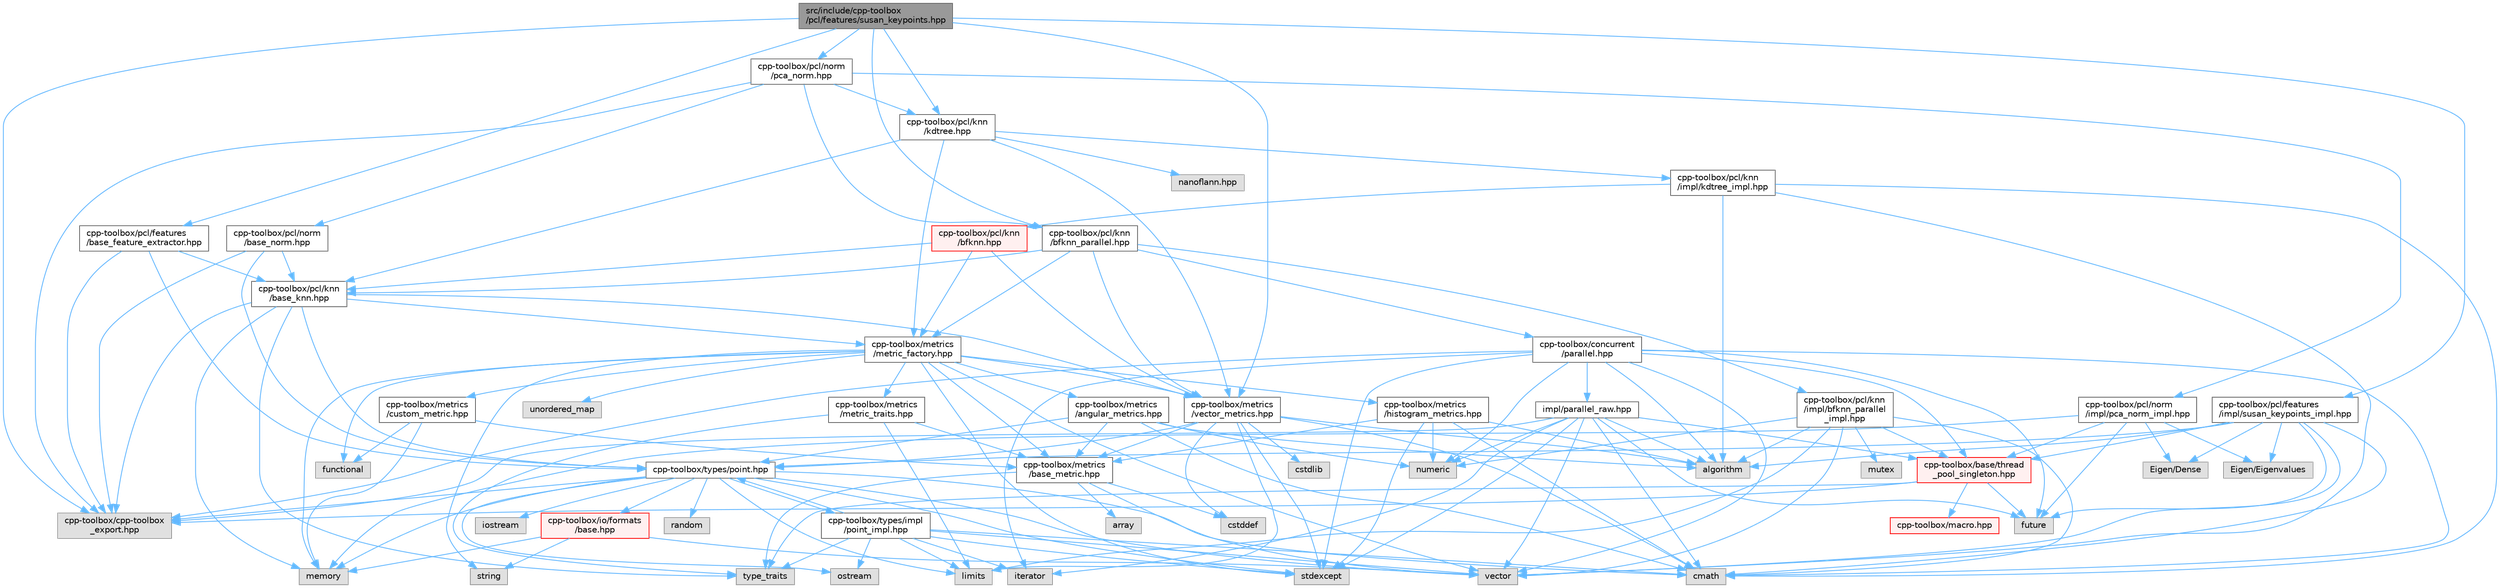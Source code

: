 digraph "src/include/cpp-toolbox/pcl/features/susan_keypoints.hpp"
{
 // LATEX_PDF_SIZE
  bgcolor="transparent";
  edge [fontname=Helvetica,fontsize=10,labelfontname=Helvetica,labelfontsize=10];
  node [fontname=Helvetica,fontsize=10,shape=box,height=0.2,width=0.4];
  Node1 [id="Node000001",label="src/include/cpp-toolbox\l/pcl/features/susan_keypoints.hpp",height=0.2,width=0.4,color="gray40", fillcolor="grey60", style="filled", fontcolor="black",tooltip=" "];
  Node1 -> Node2 [id="edge1_Node000001_Node000002",color="steelblue1",style="solid",tooltip=" "];
  Node2 [id="Node000002",label="cpp-toolbox/cpp-toolbox\l_export.hpp",height=0.2,width=0.4,color="grey60", fillcolor="#E0E0E0", style="filled",tooltip=" "];
  Node1 -> Node3 [id="edge2_Node000001_Node000003",color="steelblue1",style="solid",tooltip=" "];
  Node3 [id="Node000003",label="cpp-toolbox/pcl/features\l/base_feature_extractor.hpp",height=0.2,width=0.4,color="grey40", fillcolor="white", style="filled",URL="$base__feature__extractor_8hpp.html",tooltip=" "];
  Node3 -> Node2 [id="edge3_Node000003_Node000002",color="steelblue1",style="solid",tooltip=" "];
  Node3 -> Node4 [id="edge4_Node000003_Node000004",color="steelblue1",style="solid",tooltip=" "];
  Node4 [id="Node000004",label="cpp-toolbox/pcl/knn\l/base_knn.hpp",height=0.2,width=0.4,color="grey40", fillcolor="white", style="filled",URL="$base__knn_8hpp.html",tooltip=" "];
  Node4 -> Node5 [id="edge5_Node000004_Node000005",color="steelblue1",style="solid",tooltip=" "];
  Node5 [id="Node000005",label="memory",height=0.2,width=0.4,color="grey60", fillcolor="#E0E0E0", style="filled",tooltip=" "];
  Node4 -> Node6 [id="edge6_Node000004_Node000006",color="steelblue1",style="solid",tooltip=" "];
  Node6 [id="Node000006",label="type_traits",height=0.2,width=0.4,color="grey60", fillcolor="#E0E0E0", style="filled",tooltip=" "];
  Node4 -> Node2 [id="edge7_Node000004_Node000002",color="steelblue1",style="solid",tooltip=" "];
  Node4 -> Node7 [id="edge8_Node000004_Node000007",color="steelblue1",style="solid",tooltip=" "];
  Node7 [id="Node000007",label="cpp-toolbox/types/point.hpp",height=0.2,width=0.4,color="grey40", fillcolor="white", style="filled",URL="$point_8hpp.html",tooltip=" "];
  Node7 -> Node8 [id="edge9_Node000007_Node000008",color="steelblue1",style="solid",tooltip=" "];
  Node8 [id="Node000008",label="cmath",height=0.2,width=0.4,color="grey60", fillcolor="#E0E0E0", style="filled",tooltip=" "];
  Node7 -> Node9 [id="edge10_Node000007_Node000009",color="steelblue1",style="solid",tooltip=" "];
  Node9 [id="Node000009",label="iostream",height=0.2,width=0.4,color="grey60", fillcolor="#E0E0E0", style="filled",tooltip=" "];
  Node7 -> Node10 [id="edge11_Node000007_Node000010",color="steelblue1",style="solid",tooltip=" "];
  Node10 [id="Node000010",label="limits",height=0.2,width=0.4,color="grey60", fillcolor="#E0E0E0", style="filled",tooltip=" "];
  Node7 -> Node5 [id="edge12_Node000007_Node000005",color="steelblue1",style="solid",tooltip=" "];
  Node7 -> Node11 [id="edge13_Node000007_Node000011",color="steelblue1",style="solid",tooltip=" "];
  Node11 [id="Node000011",label="ostream",height=0.2,width=0.4,color="grey60", fillcolor="#E0E0E0", style="filled",tooltip=" "];
  Node7 -> Node12 [id="edge14_Node000007_Node000012",color="steelblue1",style="solid",tooltip=" "];
  Node12 [id="Node000012",label="random",height=0.2,width=0.4,color="grey60", fillcolor="#E0E0E0", style="filled",tooltip=" "];
  Node7 -> Node13 [id="edge15_Node000007_Node000013",color="steelblue1",style="solid",tooltip=" "];
  Node13 [id="Node000013",label="stdexcept",height=0.2,width=0.4,color="grey60", fillcolor="#E0E0E0", style="filled",tooltip=" "];
  Node7 -> Node14 [id="edge16_Node000007_Node000014",color="steelblue1",style="solid",tooltip=" "];
  Node14 [id="Node000014",label="vector",height=0.2,width=0.4,color="grey60", fillcolor="#E0E0E0", style="filled",tooltip=" "];
  Node7 -> Node2 [id="edge17_Node000007_Node000002",color="steelblue1",style="solid",tooltip=" "];
  Node7 -> Node15 [id="edge18_Node000007_Node000015",color="steelblue1",style="solid",tooltip=" "];
  Node15 [id="Node000015",label="cpp-toolbox/io/formats\l/base.hpp",height=0.2,width=0.4,color="red", fillcolor="#FFF0F0", style="filled",URL="$io_2formats_2base_8hpp.html",tooltip=" "];
  Node15 -> Node5 [id="edge19_Node000015_Node000005",color="steelblue1",style="solid",tooltip=" "];
  Node15 -> Node16 [id="edge20_Node000015_Node000016",color="steelblue1",style="solid",tooltip=" "];
  Node16 [id="Node000016",label="string",height=0.2,width=0.4,color="grey60", fillcolor="#E0E0E0", style="filled",tooltip=" "];
  Node15 -> Node14 [id="edge21_Node000015_Node000014",color="steelblue1",style="solid",tooltip=" "];
  Node7 -> Node25 [id="edge22_Node000007_Node000025",color="steelblue1",style="solid",tooltip=" "];
  Node25 [id="Node000025",label="cpp-toolbox/types/impl\l/point_impl.hpp",height=0.2,width=0.4,color="grey40", fillcolor="white", style="filled",URL="$point__impl_8hpp.html",tooltip=" "];
  Node25 -> Node8 [id="edge23_Node000025_Node000008",color="steelblue1",style="solid",tooltip=" "];
  Node25 -> Node26 [id="edge24_Node000025_Node000026",color="steelblue1",style="solid",tooltip=" "];
  Node26 [id="Node000026",label="iterator",height=0.2,width=0.4,color="grey60", fillcolor="#E0E0E0", style="filled",tooltip=" "];
  Node25 -> Node10 [id="edge25_Node000025_Node000010",color="steelblue1",style="solid",tooltip=" "];
  Node25 -> Node11 [id="edge26_Node000025_Node000011",color="steelblue1",style="solid",tooltip=" "];
  Node25 -> Node13 [id="edge27_Node000025_Node000013",color="steelblue1",style="solid",tooltip=" "];
  Node25 -> Node6 [id="edge28_Node000025_Node000006",color="steelblue1",style="solid",tooltip=" "];
  Node25 -> Node14 [id="edge29_Node000025_Node000014",color="steelblue1",style="solid",tooltip=" "];
  Node25 -> Node7 [id="edge30_Node000025_Node000007",color="steelblue1",style="solid",tooltip=" "];
  Node4 -> Node27 [id="edge31_Node000004_Node000027",color="steelblue1",style="solid",tooltip=" "];
  Node27 [id="Node000027",label="cpp-toolbox/metrics\l/vector_metrics.hpp",height=0.2,width=0.4,color="grey40", fillcolor="white", style="filled",URL="$vector__metrics_8hpp.html",tooltip=" "];
  Node27 -> Node28 [id="edge32_Node000027_Node000028",color="steelblue1",style="solid",tooltip=" "];
  Node28 [id="Node000028",label="algorithm",height=0.2,width=0.4,color="grey60", fillcolor="#E0E0E0", style="filled",tooltip=" "];
  Node27 -> Node8 [id="edge33_Node000027_Node000008",color="steelblue1",style="solid",tooltip=" "];
  Node27 -> Node29 [id="edge34_Node000027_Node000029",color="steelblue1",style="solid",tooltip=" "];
  Node29 [id="Node000029",label="cstddef",height=0.2,width=0.4,color="grey60", fillcolor="#E0E0E0", style="filled",tooltip=" "];
  Node27 -> Node30 [id="edge35_Node000027_Node000030",color="steelblue1",style="solid",tooltip=" "];
  Node30 [id="Node000030",label="cstdlib",height=0.2,width=0.4,color="grey60", fillcolor="#E0E0E0", style="filled",tooltip=" "];
  Node27 -> Node10 [id="edge36_Node000027_Node000010",color="steelblue1",style="solid",tooltip=" "];
  Node27 -> Node13 [id="edge37_Node000027_Node000013",color="steelblue1",style="solid",tooltip=" "];
  Node27 -> Node31 [id="edge38_Node000027_Node000031",color="steelblue1",style="solid",tooltip=" "];
  Node31 [id="Node000031",label="cpp-toolbox/metrics\l/base_metric.hpp",height=0.2,width=0.4,color="grey40", fillcolor="white", style="filled",URL="$base__metric_8hpp.html",tooltip=" "];
  Node31 -> Node29 [id="edge39_Node000031_Node000029",color="steelblue1",style="solid",tooltip=" "];
  Node31 -> Node14 [id="edge40_Node000031_Node000014",color="steelblue1",style="solid",tooltip=" "];
  Node31 -> Node32 [id="edge41_Node000031_Node000032",color="steelblue1",style="solid",tooltip=" "];
  Node32 [id="Node000032",label="array",height=0.2,width=0.4,color="grey60", fillcolor="#E0E0E0", style="filled",tooltip=" "];
  Node31 -> Node6 [id="edge42_Node000031_Node000006",color="steelblue1",style="solid",tooltip=" "];
  Node27 -> Node7 [id="edge43_Node000027_Node000007",color="steelblue1",style="solid",tooltip=" "];
  Node4 -> Node33 [id="edge44_Node000004_Node000033",color="steelblue1",style="solid",tooltip=" "];
  Node33 [id="Node000033",label="cpp-toolbox/metrics\l/metric_factory.hpp",height=0.2,width=0.4,color="grey40", fillcolor="white", style="filled",URL="$metric__factory_8hpp.html",tooltip=" "];
  Node33 -> Node5 [id="edge45_Node000033_Node000005",color="steelblue1",style="solid",tooltip=" "];
  Node33 -> Node16 [id="edge46_Node000033_Node000016",color="steelblue1",style="solid",tooltip=" "];
  Node33 -> Node34 [id="edge47_Node000033_Node000034",color="steelblue1",style="solid",tooltip=" "];
  Node34 [id="Node000034",label="unordered_map",height=0.2,width=0.4,color="grey60", fillcolor="#E0E0E0", style="filled",tooltip=" "];
  Node33 -> Node19 [id="edge48_Node000033_Node000019",color="steelblue1",style="solid",tooltip=" "];
  Node19 [id="Node000019",label="functional",height=0.2,width=0.4,color="grey60", fillcolor="#E0E0E0", style="filled",tooltip=" "];
  Node33 -> Node13 [id="edge49_Node000033_Node000013",color="steelblue1",style="solid",tooltip=" "];
  Node33 -> Node14 [id="edge50_Node000033_Node000014",color="steelblue1",style="solid",tooltip=" "];
  Node33 -> Node31 [id="edge51_Node000033_Node000031",color="steelblue1",style="solid",tooltip=" "];
  Node33 -> Node35 [id="edge52_Node000033_Node000035",color="steelblue1",style="solid",tooltip=" "];
  Node35 [id="Node000035",label="cpp-toolbox/metrics\l/metric_traits.hpp",height=0.2,width=0.4,color="grey40", fillcolor="white", style="filled",URL="$metric__traits_8hpp.html",tooltip=" "];
  Node35 -> Node6 [id="edge53_Node000035_Node000006",color="steelblue1",style="solid",tooltip=" "];
  Node35 -> Node10 [id="edge54_Node000035_Node000010",color="steelblue1",style="solid",tooltip=" "];
  Node35 -> Node31 [id="edge55_Node000035_Node000031",color="steelblue1",style="solid",tooltip=" "];
  Node33 -> Node27 [id="edge56_Node000033_Node000027",color="steelblue1",style="solid",tooltip=" "];
  Node33 -> Node36 [id="edge57_Node000033_Node000036",color="steelblue1",style="solid",tooltip=" "];
  Node36 [id="Node000036",label="cpp-toolbox/metrics\l/histogram_metrics.hpp",height=0.2,width=0.4,color="grey40", fillcolor="white", style="filled",URL="$histogram__metrics_8hpp.html",tooltip=" "];
  Node36 -> Node28 [id="edge58_Node000036_Node000028",color="steelblue1",style="solid",tooltip=" "];
  Node36 -> Node8 [id="edge59_Node000036_Node000008",color="steelblue1",style="solid",tooltip=" "];
  Node36 -> Node37 [id="edge60_Node000036_Node000037",color="steelblue1",style="solid",tooltip=" "];
  Node37 [id="Node000037",label="numeric",height=0.2,width=0.4,color="grey60", fillcolor="#E0E0E0", style="filled",tooltip=" "];
  Node36 -> Node13 [id="edge61_Node000036_Node000013",color="steelblue1",style="solid",tooltip=" "];
  Node36 -> Node31 [id="edge62_Node000036_Node000031",color="steelblue1",style="solid",tooltip=" "];
  Node33 -> Node38 [id="edge63_Node000033_Node000038",color="steelblue1",style="solid",tooltip=" "];
  Node38 [id="Node000038",label="cpp-toolbox/metrics\l/angular_metrics.hpp",height=0.2,width=0.4,color="grey40", fillcolor="white", style="filled",URL="$angular__metrics_8hpp.html",tooltip=" "];
  Node38 -> Node28 [id="edge64_Node000038_Node000028",color="steelblue1",style="solid",tooltip=" "];
  Node38 -> Node8 [id="edge65_Node000038_Node000008",color="steelblue1",style="solid",tooltip=" "];
  Node38 -> Node37 [id="edge66_Node000038_Node000037",color="steelblue1",style="solid",tooltip=" "];
  Node38 -> Node31 [id="edge67_Node000038_Node000031",color="steelblue1",style="solid",tooltip=" "];
  Node38 -> Node7 [id="edge68_Node000038_Node000007",color="steelblue1",style="solid",tooltip=" "];
  Node33 -> Node39 [id="edge69_Node000033_Node000039",color="steelblue1",style="solid",tooltip=" "];
  Node39 [id="Node000039",label="cpp-toolbox/metrics\l/custom_metric.hpp",height=0.2,width=0.4,color="grey40", fillcolor="white", style="filled",URL="$custom__metric_8hpp.html",tooltip=" "];
  Node39 -> Node19 [id="edge70_Node000039_Node000019",color="steelblue1",style="solid",tooltip=" "];
  Node39 -> Node5 [id="edge71_Node000039_Node000005",color="steelblue1",style="solid",tooltip=" "];
  Node39 -> Node31 [id="edge72_Node000039_Node000031",color="steelblue1",style="solid",tooltip=" "];
  Node3 -> Node7 [id="edge73_Node000003_Node000007",color="steelblue1",style="solid",tooltip=" "];
  Node1 -> Node40 [id="edge74_Node000001_Node000040",color="steelblue1",style="solid",tooltip=" "];
  Node40 [id="Node000040",label="cpp-toolbox/pcl/norm\l/pca_norm.hpp",height=0.2,width=0.4,color="grey40", fillcolor="white", style="filled",URL="$pca__norm_8hpp.html",tooltip=" "];
  Node40 -> Node2 [id="edge75_Node000040_Node000002",color="steelblue1",style="solid",tooltip=" "];
  Node40 -> Node41 [id="edge76_Node000040_Node000041",color="steelblue1",style="solid",tooltip=" "];
  Node41 [id="Node000041",label="cpp-toolbox/pcl/knn\l/bfknn_parallel.hpp",height=0.2,width=0.4,color="grey40", fillcolor="white", style="filled",URL="$bfknn__parallel_8hpp.html",tooltip=" "];
  Node41 -> Node42 [id="edge77_Node000041_Node000042",color="steelblue1",style="solid",tooltip=" "];
  Node42 [id="Node000042",label="cpp-toolbox/concurrent\l/parallel.hpp",height=0.2,width=0.4,color="grey40", fillcolor="white", style="filled",URL="$parallel_8hpp.html",tooltip=" "];
  Node42 -> Node28 [id="edge78_Node000042_Node000028",color="steelblue1",style="solid",tooltip=" "];
  Node42 -> Node8 [id="edge79_Node000042_Node000008",color="steelblue1",style="solid",tooltip=" "];
  Node42 -> Node43 [id="edge80_Node000042_Node000043",color="steelblue1",style="solid",tooltip=" "];
  Node43 [id="Node000043",label="future",height=0.2,width=0.4,color="grey60", fillcolor="#E0E0E0", style="filled",tooltip=" "];
  Node42 -> Node26 [id="edge81_Node000042_Node000026",color="steelblue1",style="solid",tooltip=" "];
  Node42 -> Node37 [id="edge82_Node000042_Node000037",color="steelblue1",style="solid",tooltip=" "];
  Node42 -> Node13 [id="edge83_Node000042_Node000013",color="steelblue1",style="solid",tooltip=" "];
  Node42 -> Node14 [id="edge84_Node000042_Node000014",color="steelblue1",style="solid",tooltip=" "];
  Node42 -> Node2 [id="edge85_Node000042_Node000002",color="steelblue1",style="solid",tooltip=" "];
  Node42 -> Node44 [id="edge86_Node000042_Node000044",color="steelblue1",style="solid",tooltip=" "];
  Node44 [id="Node000044",label="cpp-toolbox/base/thread\l_pool_singleton.hpp",height=0.2,width=0.4,color="red", fillcolor="#FFF0F0", style="filled",URL="$thread__pool__singleton_8hpp.html",tooltip=" "];
  Node44 -> Node43 [id="edge87_Node000044_Node000043",color="steelblue1",style="solid",tooltip=" "];
  Node44 -> Node6 [id="edge88_Node000044_Node000006",color="steelblue1",style="solid",tooltip=" "];
  Node44 -> Node2 [id="edge89_Node000044_Node000002",color="steelblue1",style="solid",tooltip=" "];
  Node44 -> Node20 [id="edge90_Node000044_Node000020",color="steelblue1",style="solid",tooltip=" "];
  Node20 [id="Node000020",label="cpp-toolbox/macro.hpp",height=0.2,width=0.4,color="red", fillcolor="#FFF0F0", style="filled",URL="$macro_8hpp.html",tooltip="通用的编译器、平台、架构检测和实用宏定义 / Common macros for compiler, platform, architecture detection and utility macro..."];
  Node42 -> Node52 [id="edge91_Node000042_Node000052",color="steelblue1",style="solid",tooltip=" "];
  Node52 [id="Node000052",label="impl/parallel_raw.hpp",height=0.2,width=0.4,color="grey40", fillcolor="white", style="filled",URL="$parallel__raw_8hpp.html",tooltip=" "];
  Node52 -> Node28 [id="edge92_Node000052_Node000028",color="steelblue1",style="solid",tooltip=" "];
  Node52 -> Node8 [id="edge93_Node000052_Node000008",color="steelblue1",style="solid",tooltip=" "];
  Node52 -> Node43 [id="edge94_Node000052_Node000043",color="steelblue1",style="solid",tooltip=" "];
  Node52 -> Node26 [id="edge95_Node000052_Node000026",color="steelblue1",style="solid",tooltip=" "];
  Node52 -> Node37 [id="edge96_Node000052_Node000037",color="steelblue1",style="solid",tooltip=" "];
  Node52 -> Node13 [id="edge97_Node000052_Node000013",color="steelblue1",style="solid",tooltip=" "];
  Node52 -> Node14 [id="edge98_Node000052_Node000014",color="steelblue1",style="solid",tooltip=" "];
  Node52 -> Node44 [id="edge99_Node000052_Node000044",color="steelblue1",style="solid",tooltip=" "];
  Node52 -> Node2 [id="edge100_Node000052_Node000002",color="steelblue1",style="solid",tooltip=" "];
  Node41 -> Node4 [id="edge101_Node000041_Node000004",color="steelblue1",style="solid",tooltip=" "];
  Node41 -> Node33 [id="edge102_Node000041_Node000033",color="steelblue1",style="solid",tooltip=" "];
  Node41 -> Node27 [id="edge103_Node000041_Node000027",color="steelblue1",style="solid",tooltip=" "];
  Node41 -> Node53 [id="edge104_Node000041_Node000053",color="steelblue1",style="solid",tooltip=" "];
  Node53 [id="Node000053",label="cpp-toolbox/pcl/knn\l/impl/bfknn_parallel\l_impl.hpp",height=0.2,width=0.4,color="grey40", fillcolor="white", style="filled",URL="$bfknn__parallel__impl_8hpp.html",tooltip=" "];
  Node53 -> Node28 [id="edge105_Node000053_Node000028",color="steelblue1",style="solid",tooltip=" "];
  Node53 -> Node8 [id="edge106_Node000053_Node000008",color="steelblue1",style="solid",tooltip=" "];
  Node53 -> Node10 [id="edge107_Node000053_Node000010",color="steelblue1",style="solid",tooltip=" "];
  Node53 -> Node48 [id="edge108_Node000053_Node000048",color="steelblue1",style="solid",tooltip=" "];
  Node48 [id="Node000048",label="mutex",height=0.2,width=0.4,color="grey60", fillcolor="#E0E0E0", style="filled",tooltip=" "];
  Node53 -> Node37 [id="edge109_Node000053_Node000037",color="steelblue1",style="solid",tooltip=" "];
  Node53 -> Node14 [id="edge110_Node000053_Node000014",color="steelblue1",style="solid",tooltip=" "];
  Node53 -> Node44 [id="edge111_Node000053_Node000044",color="steelblue1",style="solid",tooltip=" "];
  Node40 -> Node54 [id="edge112_Node000040_Node000054",color="steelblue1",style="solid",tooltip=" "];
  Node54 [id="Node000054",label="cpp-toolbox/pcl/knn\l/kdtree.hpp",height=0.2,width=0.4,color="grey40", fillcolor="white", style="filled",URL="$kdtree_8hpp.html",tooltip=" "];
  Node54 -> Node4 [id="edge113_Node000054_Node000004",color="steelblue1",style="solid",tooltip=" "];
  Node54 -> Node33 [id="edge114_Node000054_Node000033",color="steelblue1",style="solid",tooltip=" "];
  Node54 -> Node27 [id="edge115_Node000054_Node000027",color="steelblue1",style="solid",tooltip=" "];
  Node54 -> Node55 [id="edge116_Node000054_Node000055",color="steelblue1",style="solid",tooltip=" "];
  Node55 [id="Node000055",label="nanoflann.hpp",height=0.2,width=0.4,color="grey60", fillcolor="#E0E0E0", style="filled",tooltip=" "];
  Node54 -> Node56 [id="edge117_Node000054_Node000056",color="steelblue1",style="solid",tooltip=" "];
  Node56 [id="Node000056",label="cpp-toolbox/pcl/knn\l/impl/kdtree_impl.hpp",height=0.2,width=0.4,color="grey40", fillcolor="white", style="filled",URL="$kdtree__impl_8hpp.html",tooltip=" "];
  Node56 -> Node28 [id="edge118_Node000056_Node000028",color="steelblue1",style="solid",tooltip=" "];
  Node56 -> Node8 [id="edge119_Node000056_Node000008",color="steelblue1",style="solid",tooltip=" "];
  Node56 -> Node14 [id="edge120_Node000056_Node000014",color="steelblue1",style="solid",tooltip=" "];
  Node56 -> Node57 [id="edge121_Node000056_Node000057",color="steelblue1",style="solid",tooltip=" "];
  Node57 [id="Node000057",label="cpp-toolbox/pcl/knn\l/bfknn.hpp",height=0.2,width=0.4,color="red", fillcolor="#FFF0F0", style="filled",URL="$bfknn_8hpp.html",tooltip=" "];
  Node57 -> Node4 [id="edge122_Node000057_Node000004",color="steelblue1",style="solid",tooltip=" "];
  Node57 -> Node33 [id="edge123_Node000057_Node000033",color="steelblue1",style="solid",tooltip=" "];
  Node57 -> Node27 [id="edge124_Node000057_Node000027",color="steelblue1",style="solid",tooltip=" "];
  Node40 -> Node60 [id="edge125_Node000040_Node000060",color="steelblue1",style="solid",tooltip=" "];
  Node60 [id="Node000060",label="cpp-toolbox/pcl/norm\l/base_norm.hpp",height=0.2,width=0.4,color="grey40", fillcolor="white", style="filled",URL="$base__norm_8hpp.html",tooltip=" "];
  Node60 -> Node2 [id="edge126_Node000060_Node000002",color="steelblue1",style="solid",tooltip=" "];
  Node60 -> Node4 [id="edge127_Node000060_Node000004",color="steelblue1",style="solid",tooltip=" "];
  Node60 -> Node7 [id="edge128_Node000060_Node000007",color="steelblue1",style="solid",tooltip=" "];
  Node40 -> Node61 [id="edge129_Node000040_Node000061",color="steelblue1",style="solid",tooltip=" "];
  Node61 [id="Node000061",label="cpp-toolbox/pcl/norm\l/impl/pca_norm_impl.hpp",height=0.2,width=0.4,color="grey40", fillcolor="white", style="filled",URL="$pca__norm__impl_8hpp.html",tooltip=" "];
  Node61 -> Node62 [id="edge130_Node000061_Node000062",color="steelblue1",style="solid",tooltip=" "];
  Node62 [id="Node000062",label="Eigen/Dense",height=0.2,width=0.4,color="grey60", fillcolor="#E0E0E0", style="filled",tooltip=" "];
  Node61 -> Node63 [id="edge131_Node000061_Node000063",color="steelblue1",style="solid",tooltip=" "];
  Node63 [id="Node000063",label="Eigen/Eigenvalues",height=0.2,width=0.4,color="grey60", fillcolor="#E0E0E0", style="filled",tooltip=" "];
  Node61 -> Node44 [id="edge132_Node000061_Node000044",color="steelblue1",style="solid",tooltip=" "];
  Node61 -> Node43 [id="edge133_Node000061_Node000043",color="steelblue1",style="solid",tooltip=" "];
  Node61 -> Node5 [id="edge134_Node000061_Node000005",color="steelblue1",style="solid",tooltip=" "];
  Node1 -> Node54 [id="edge135_Node000001_Node000054",color="steelblue1",style="solid",tooltip=" "];
  Node1 -> Node41 [id="edge136_Node000001_Node000041",color="steelblue1",style="solid",tooltip=" "];
  Node1 -> Node27 [id="edge137_Node000001_Node000027",color="steelblue1",style="solid",tooltip=" "];
  Node1 -> Node64 [id="edge138_Node000001_Node000064",color="steelblue1",style="solid",tooltip=" "];
  Node64 [id="Node000064",label="cpp-toolbox/pcl/features\l/impl/susan_keypoints_impl.hpp",height=0.2,width=0.4,color="grey40", fillcolor="white", style="filled",URL="$susan__keypoints__impl_8hpp.html",tooltip=" "];
  Node64 -> Node44 [id="edge139_Node000064_Node000044",color="steelblue1",style="solid",tooltip=" "];
  Node64 -> Node7 [id="edge140_Node000064_Node000007",color="steelblue1",style="solid",tooltip=" "];
  Node64 -> Node62 [id="edge141_Node000064_Node000062",color="steelblue1",style="solid",tooltip=" "];
  Node64 -> Node63 [id="edge142_Node000064_Node000063",color="steelblue1",style="solid",tooltip=" "];
  Node64 -> Node28 [id="edge143_Node000064_Node000028",color="steelblue1",style="solid",tooltip=" "];
  Node64 -> Node8 [id="edge144_Node000064_Node000008",color="steelblue1",style="solid",tooltip=" "];
  Node64 -> Node43 [id="edge145_Node000064_Node000043",color="steelblue1",style="solid",tooltip=" "];
  Node64 -> Node14 [id="edge146_Node000064_Node000014",color="steelblue1",style="solid",tooltip=" "];
}
